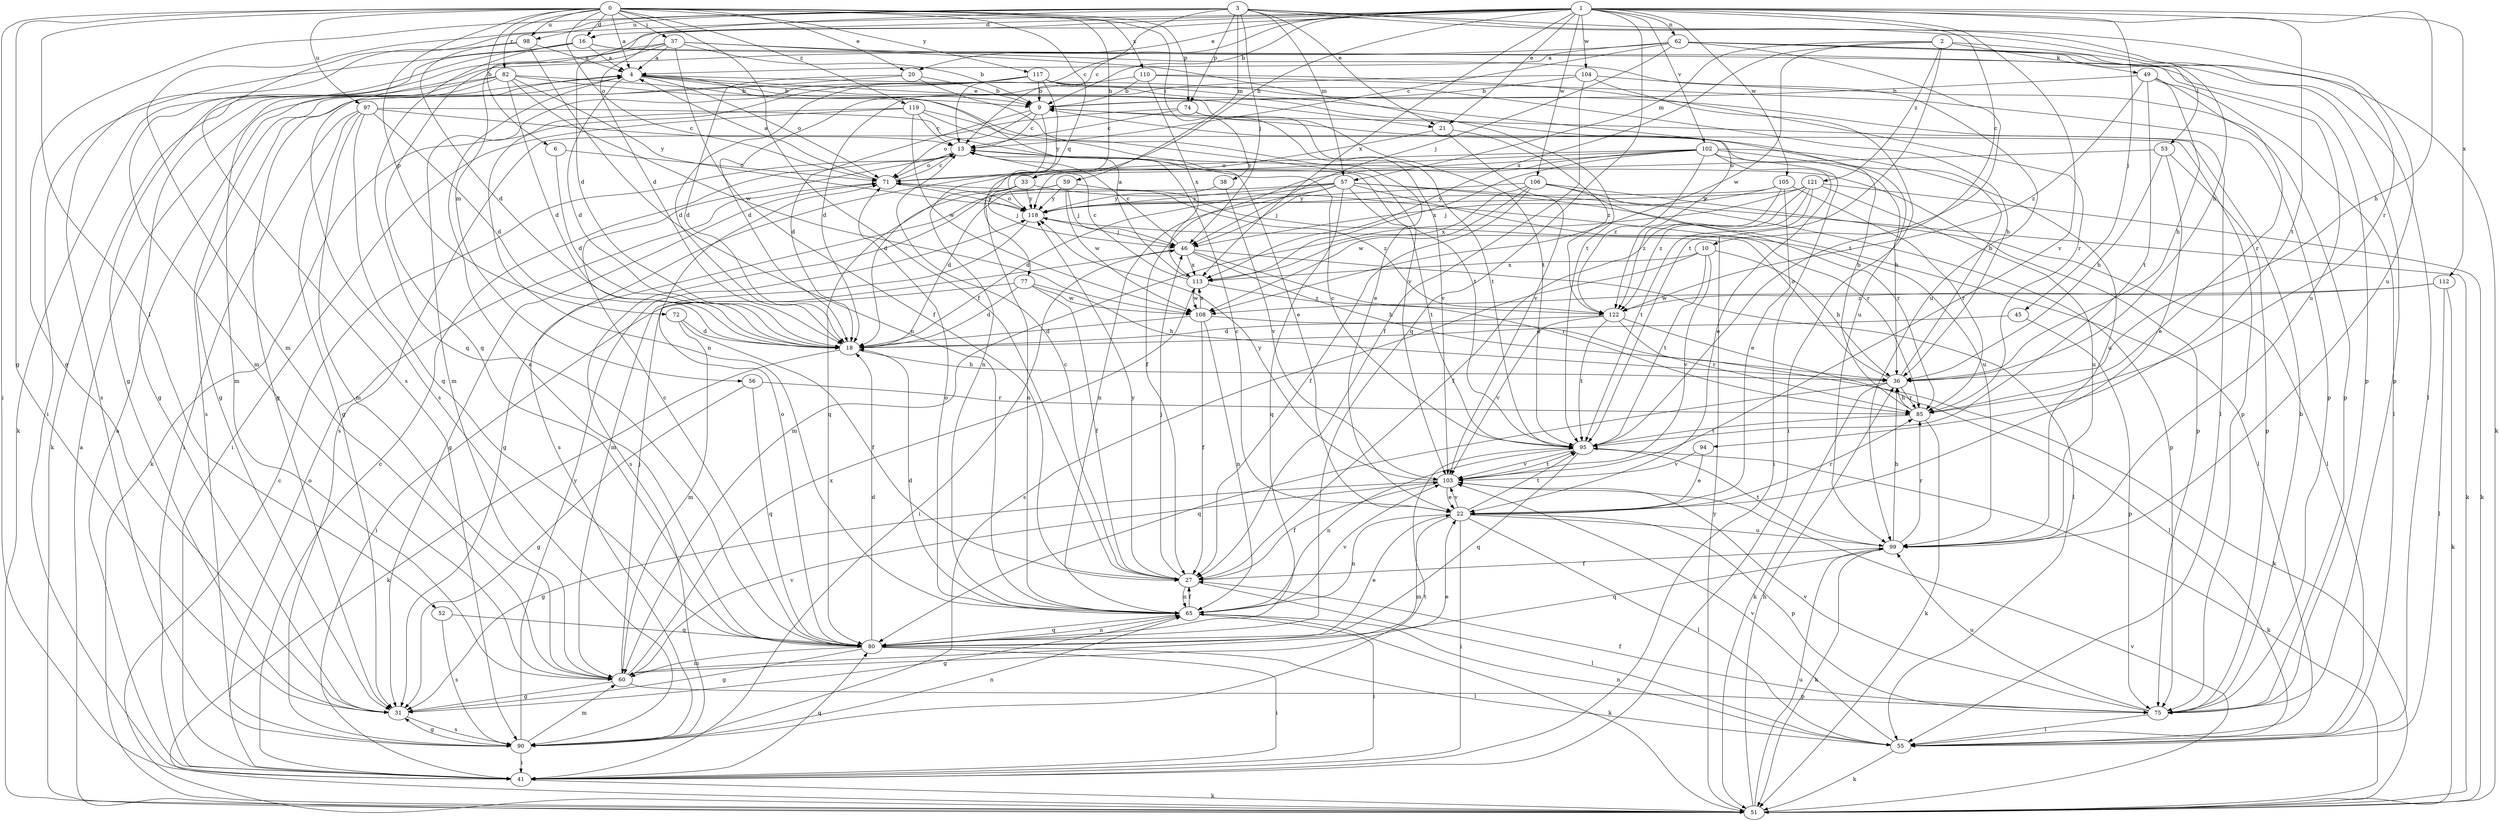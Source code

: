 strict digraph  {
0;
1;
2;
3;
4;
6;
9;
10;
13;
16;
18;
20;
21;
22;
27;
31;
33;
36;
37;
38;
41;
45;
46;
49;
51;
52;
53;
55;
56;
57;
59;
60;
62;
65;
71;
72;
74;
75;
77;
80;
82;
85;
90;
94;
95;
97;
98;
99;
102;
103;
104;
105;
106;
108;
110;
112;
113;
117;
118;
119;
121;
122;
0 -> 4  [label=a];
0 -> 6  [label=b];
0 -> 16  [label=d];
0 -> 20  [label=e];
0 -> 27  [label=f];
0 -> 31  [label=g];
0 -> 33  [label=h];
0 -> 37  [label=i];
0 -> 38  [label=i];
0 -> 41  [label=i];
0 -> 52  [label=l];
0 -> 71  [label=o];
0 -> 72  [label=p];
0 -> 74  [label=p];
0 -> 77  [label=q];
0 -> 82  [label=r];
0 -> 97  [label=u];
0 -> 98  [label=u];
0 -> 110  [label=x];
0 -> 117  [label=y];
0 -> 119  [label=z];
1 -> 9  [label=b];
1 -> 10  [label=c];
1 -> 13  [label=c];
1 -> 16  [label=d];
1 -> 18  [label=d];
1 -> 20  [label=e];
1 -> 21  [label=e];
1 -> 33  [label=h];
1 -> 36  [label=h];
1 -> 45  [label=j];
1 -> 56  [label=m];
1 -> 62  [label=n];
1 -> 80  [label=q];
1 -> 90  [label=s];
1 -> 94  [label=t];
1 -> 102  [label=v];
1 -> 103  [label=v];
1 -> 104  [label=w];
1 -> 105  [label=w];
1 -> 106  [label=w];
1 -> 112  [label=x];
1 -> 113  [label=x];
2 -> 49  [label=k];
2 -> 53  [label=l];
2 -> 57  [label=m];
2 -> 95  [label=t];
2 -> 108  [label=w];
2 -> 113  [label=x];
2 -> 121  [label=z];
3 -> 13  [label=c];
3 -> 18  [label=d];
3 -> 21  [label=e];
3 -> 31  [label=g];
3 -> 36  [label=h];
3 -> 46  [label=j];
3 -> 57  [label=m];
3 -> 59  [label=m];
3 -> 60  [label=m];
3 -> 74  [label=p];
3 -> 85  [label=r];
3 -> 98  [label=u];
3 -> 99  [label=u];
4 -> 9  [label=b];
4 -> 18  [label=d];
4 -> 21  [label=e];
4 -> 55  [label=l];
4 -> 71  [label=o];
4 -> 90  [label=s];
4 -> 95  [label=t];
6 -> 18  [label=d];
6 -> 71  [label=o];
9 -> 13  [label=c];
9 -> 18  [label=d];
9 -> 65  [label=n];
9 -> 71  [label=o];
10 -> 36  [label=h];
10 -> 90  [label=s];
10 -> 95  [label=t];
10 -> 103  [label=v];
10 -> 113  [label=x];
13 -> 71  [label=o];
13 -> 75  [label=p];
16 -> 4  [label=a];
16 -> 41  [label=i];
16 -> 60  [label=m];
16 -> 75  [label=p];
16 -> 80  [label=q];
16 -> 99  [label=u];
18 -> 36  [label=h];
18 -> 51  [label=k];
20 -> 9  [label=b];
20 -> 18  [label=d];
20 -> 22  [label=e];
20 -> 31  [label=g];
21 -> 103  [label=v];
21 -> 118  [label=y];
21 -> 122  [label=z];
22 -> 13  [label=c];
22 -> 41  [label=i];
22 -> 55  [label=l];
22 -> 60  [label=m];
22 -> 65  [label=n];
22 -> 75  [label=p];
22 -> 85  [label=r];
22 -> 95  [label=t];
22 -> 99  [label=u];
22 -> 103  [label=v];
27 -> 13  [label=c];
27 -> 46  [label=j];
27 -> 55  [label=l];
27 -> 65  [label=n];
27 -> 118  [label=y];
31 -> 90  [label=s];
33 -> 46  [label=j];
33 -> 65  [label=n];
33 -> 80  [label=q];
33 -> 99  [label=u];
33 -> 118  [label=y];
36 -> 9  [label=b];
36 -> 51  [label=k];
36 -> 71  [label=o];
36 -> 80  [label=q];
36 -> 85  [label=r];
37 -> 4  [label=a];
37 -> 9  [label=b];
37 -> 27  [label=f];
37 -> 31  [label=g];
37 -> 51  [label=k];
37 -> 80  [label=q];
37 -> 95  [label=t];
37 -> 99  [label=u];
38 -> 103  [label=v];
38 -> 118  [label=y];
41 -> 4  [label=a];
41 -> 13  [label=c];
41 -> 51  [label=k];
41 -> 71  [label=o];
41 -> 80  [label=q];
45 -> 18  [label=d];
45 -> 75  [label=p];
46 -> 13  [label=c];
46 -> 36  [label=h];
46 -> 41  [label=i];
46 -> 55  [label=l];
46 -> 85  [label=r];
46 -> 113  [label=x];
49 -> 9  [label=b];
49 -> 36  [label=h];
49 -> 55  [label=l];
49 -> 85  [label=r];
49 -> 95  [label=t];
49 -> 122  [label=z];
51 -> 4  [label=a];
51 -> 13  [label=c];
51 -> 36  [label=h];
51 -> 99  [label=u];
51 -> 103  [label=v];
51 -> 118  [label=y];
52 -> 80  [label=q];
52 -> 90  [label=s];
53 -> 22  [label=e];
53 -> 36  [label=h];
53 -> 71  [label=o];
53 -> 75  [label=p];
55 -> 51  [label=k];
55 -> 65  [label=n];
55 -> 103  [label=v];
56 -> 31  [label=g];
56 -> 80  [label=q];
56 -> 85  [label=r];
57 -> 18  [label=d];
57 -> 31  [label=g];
57 -> 46  [label=j];
57 -> 51  [label=k];
57 -> 55  [label=l];
57 -> 65  [label=n];
57 -> 80  [label=q];
57 -> 85  [label=r];
57 -> 95  [label=t];
57 -> 118  [label=y];
59 -> 18  [label=d];
59 -> 46  [label=j];
59 -> 90  [label=s];
59 -> 108  [label=w];
59 -> 118  [label=y];
59 -> 122  [label=z];
60 -> 22  [label=e];
60 -> 31  [label=g];
60 -> 46  [label=j];
60 -> 75  [label=p];
60 -> 103  [label=v];
60 -> 113  [label=x];
62 -> 4  [label=a];
62 -> 13  [label=c];
62 -> 46  [label=j];
62 -> 51  [label=k];
62 -> 55  [label=l];
62 -> 75  [label=p];
62 -> 90  [label=s];
62 -> 95  [label=t];
65 -> 18  [label=d];
65 -> 27  [label=f];
65 -> 31  [label=g];
65 -> 41  [label=i];
65 -> 51  [label=k];
65 -> 71  [label=o];
65 -> 80  [label=q];
65 -> 103  [label=v];
71 -> 4  [label=a];
71 -> 13  [label=c];
71 -> 31  [label=g];
71 -> 118  [label=y];
72 -> 18  [label=d];
72 -> 27  [label=f];
72 -> 60  [label=m];
74 -> 13  [label=c];
74 -> 90  [label=s];
74 -> 95  [label=t];
74 -> 103  [label=v];
75 -> 9  [label=b];
75 -> 27  [label=f];
75 -> 55  [label=l];
75 -> 99  [label=u];
75 -> 103  [label=v];
77 -> 18  [label=d];
77 -> 27  [label=f];
77 -> 36  [label=h];
77 -> 41  [label=i];
77 -> 108  [label=w];
80 -> 4  [label=a];
80 -> 13  [label=c];
80 -> 18  [label=d];
80 -> 22  [label=e];
80 -> 31  [label=g];
80 -> 41  [label=i];
80 -> 55  [label=l];
80 -> 60  [label=m];
80 -> 65  [label=n];
80 -> 71  [label=o];
82 -> 9  [label=b];
82 -> 18  [label=d];
82 -> 31  [label=g];
82 -> 51  [label=k];
82 -> 60  [label=m];
82 -> 103  [label=v];
82 -> 108  [label=w];
82 -> 118  [label=y];
85 -> 9  [label=b];
85 -> 36  [label=h];
85 -> 51  [label=k];
85 -> 95  [label=t];
90 -> 31  [label=g];
90 -> 41  [label=i];
90 -> 60  [label=m];
90 -> 65  [label=n];
90 -> 95  [label=t];
90 -> 118  [label=y];
94 -> 22  [label=e];
94 -> 103  [label=v];
95 -> 13  [label=c];
95 -> 51  [label=k];
95 -> 65  [label=n];
95 -> 80  [label=q];
95 -> 103  [label=v];
97 -> 13  [label=c];
97 -> 18  [label=d];
97 -> 22  [label=e];
97 -> 31  [label=g];
97 -> 41  [label=i];
97 -> 60  [label=m];
97 -> 80  [label=q];
98 -> 4  [label=a];
98 -> 18  [label=d];
98 -> 65  [label=n];
98 -> 90  [label=s];
99 -> 27  [label=f];
99 -> 36  [label=h];
99 -> 51  [label=k];
99 -> 80  [label=q];
99 -> 85  [label=r];
99 -> 95  [label=t];
102 -> 18  [label=d];
102 -> 22  [label=e];
102 -> 27  [label=f];
102 -> 36  [label=h];
102 -> 41  [label=i];
102 -> 71  [label=o];
102 -> 90  [label=s];
102 -> 99  [label=u];
102 -> 113  [label=x];
102 -> 122  [label=z];
103 -> 22  [label=e];
103 -> 27  [label=f];
103 -> 31  [label=g];
103 -> 95  [label=t];
103 -> 118  [label=y];
104 -> 9  [label=b];
104 -> 18  [label=d];
104 -> 27  [label=f];
104 -> 41  [label=i];
104 -> 75  [label=p];
105 -> 22  [label=e];
105 -> 46  [label=j];
105 -> 85  [label=r];
105 -> 118  [label=y];
105 -> 122  [label=z];
106 -> 27  [label=f];
106 -> 55  [label=l];
106 -> 75  [label=p];
106 -> 85  [label=r];
106 -> 108  [label=w];
106 -> 113  [label=x];
106 -> 118  [label=y];
108 -> 18  [label=d];
108 -> 27  [label=f];
108 -> 51  [label=k];
108 -> 65  [label=n];
108 -> 113  [label=x];
110 -> 9  [label=b];
110 -> 18  [label=d];
110 -> 75  [label=p];
110 -> 85  [label=r];
110 -> 113  [label=x];
112 -> 51  [label=k];
112 -> 55  [label=l];
112 -> 108  [label=w];
112 -> 122  [label=z];
113 -> 4  [label=a];
113 -> 13  [label=c];
113 -> 108  [label=w];
113 -> 122  [label=z];
117 -> 9  [label=b];
117 -> 18  [label=d];
117 -> 31  [label=g];
117 -> 36  [label=h];
117 -> 60  [label=m];
117 -> 65  [label=n];
117 -> 99  [label=u];
117 -> 118  [label=y];
117 -> 122  [label=z];
118 -> 46  [label=j];
118 -> 60  [label=m];
118 -> 71  [label=o];
119 -> 13  [label=c];
119 -> 41  [label=i];
119 -> 51  [label=k];
119 -> 75  [label=p];
119 -> 95  [label=t];
119 -> 108  [label=w];
121 -> 27  [label=f];
121 -> 51  [label=k];
121 -> 60  [label=m];
121 -> 95  [label=t];
121 -> 99  [label=u];
121 -> 118  [label=y];
121 -> 122  [label=z];
122 -> 18  [label=d];
122 -> 55  [label=l];
122 -> 85  [label=r];
122 -> 95  [label=t];
122 -> 103  [label=v];
}
